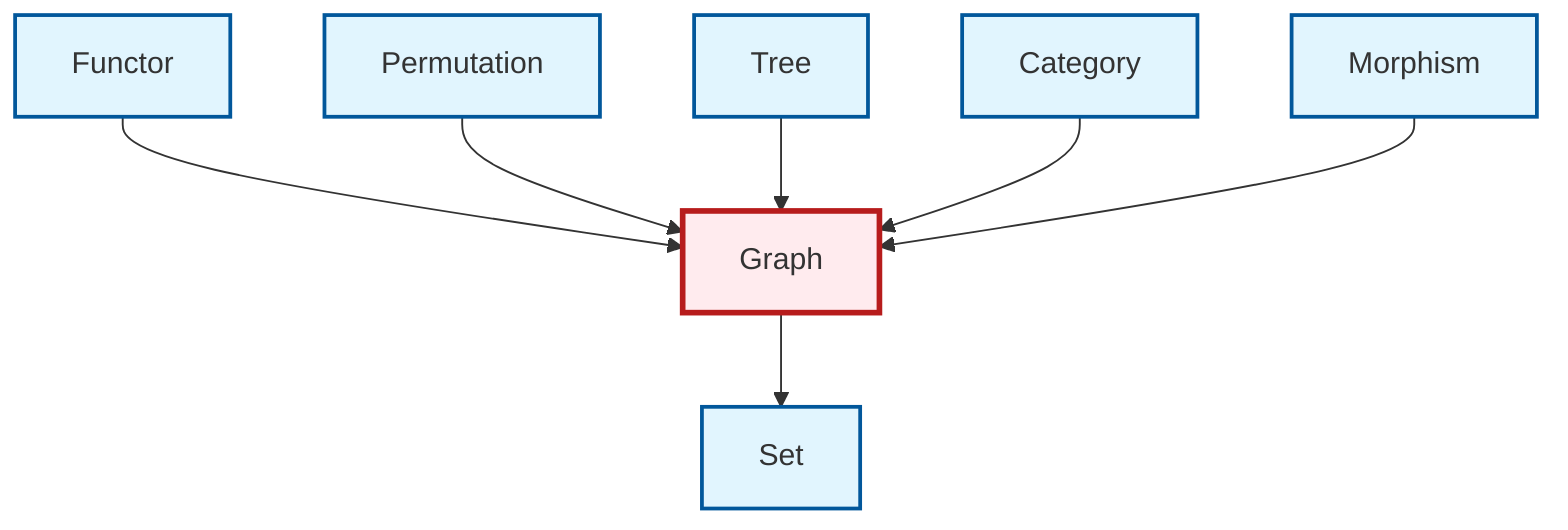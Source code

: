 graph TD
    classDef definition fill:#e1f5fe,stroke:#01579b,stroke-width:2px
    classDef theorem fill:#f3e5f5,stroke:#4a148c,stroke-width:2px
    classDef axiom fill:#fff3e0,stroke:#e65100,stroke-width:2px
    classDef example fill:#e8f5e9,stroke:#1b5e20,stroke-width:2px
    classDef current fill:#ffebee,stroke:#b71c1c,stroke-width:3px
    def-tree["Tree"]:::definition
    def-morphism["Morphism"]:::definition
    def-functor["Functor"]:::definition
    def-permutation["Permutation"]:::definition
    def-graph["Graph"]:::definition
    def-category["Category"]:::definition
    def-set["Set"]:::definition
    def-functor --> def-graph
    def-permutation --> def-graph
    def-tree --> def-graph
    def-graph --> def-set
    def-category --> def-graph
    def-morphism --> def-graph
    class def-graph current
